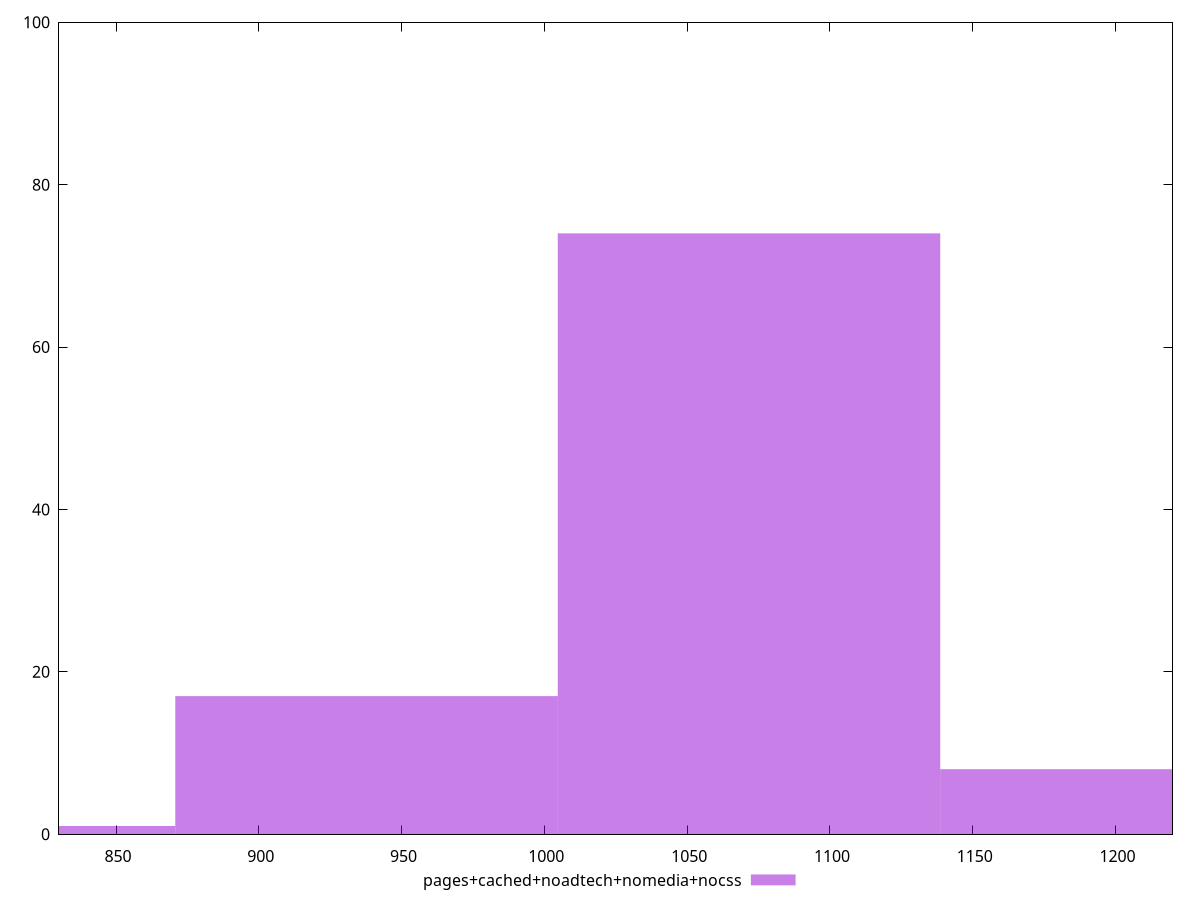 reset

$pagesCachedNoadtechNomediaNocss <<EOF
1071.6685604524343 74
937.70999039588 17
803.7514203393257 1
1205.6271305089886 8
EOF

set key outside below
set boxwidth 133.9585700565543
set xrange [830:1220]
set yrange [0:100]
set trange [0:100]
set style fill transparent solid 0.5 noborder
set terminal svg size 640, 490 enhanced background rgb 'white'
set output "report_00015_2021-02-09T16-11-33.973Z/unused-javascript/comparison/histogram/4_vs_5.svg"

plot $pagesCachedNoadtechNomediaNocss title "pages+cached+noadtech+nomedia+nocss" with boxes

reset
